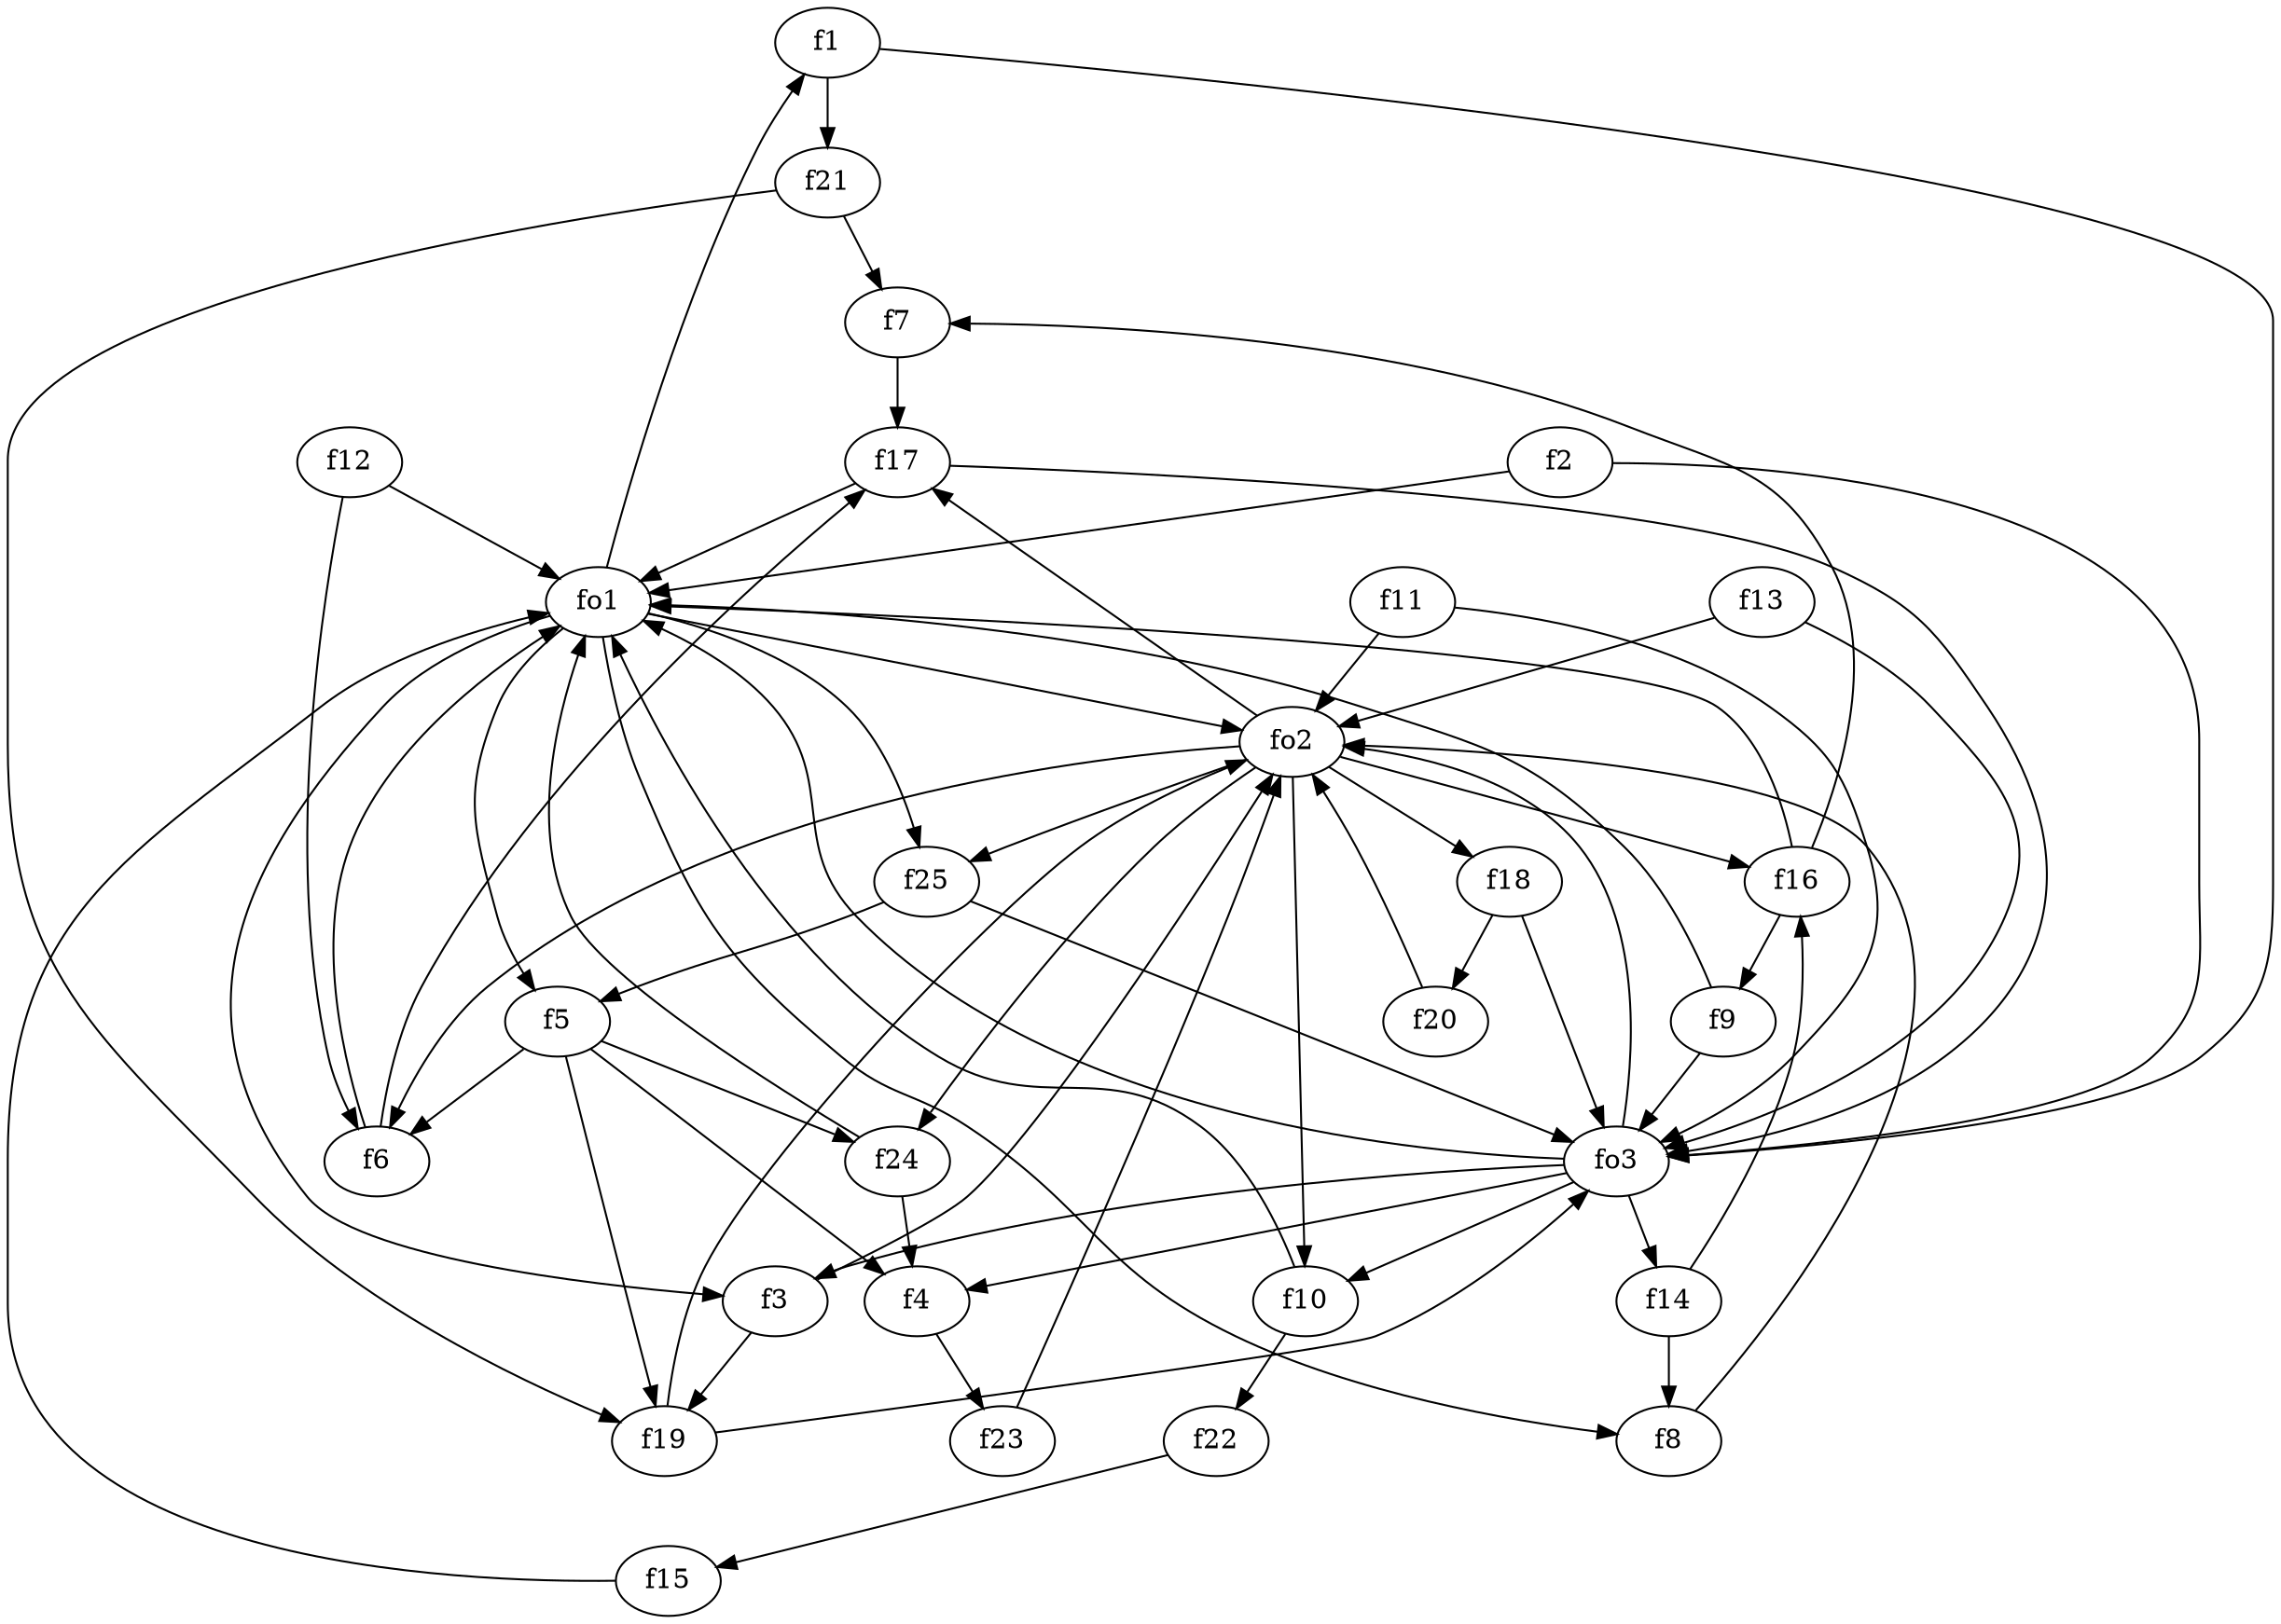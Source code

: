 strict digraph  {
f1;
f2;
f3;
f4;
f5;
f6;
f7;
f8;
f9;
f10;
f11;
f12;
f13;
f14;
f15;
f16;
f17;
f18;
f19;
f20;
f21;
f22;
f23;
f24;
f25;
fo1;
fo2;
fo3;
f1 -> f21  [weight=2];
f1 -> fo3  [weight=2];
f2 -> fo3  [weight=2];
f2 -> fo1  [weight=2];
f3 -> fo2  [weight=2];
f3 -> f19  [weight=2];
f4 -> f23  [weight=2];
f5 -> f6  [weight=2];
f5 -> f19  [weight=2];
f5 -> f4  [weight=2];
f5 -> f24  [weight=2];
f6 -> f17  [weight=2];
f6 -> fo1  [weight=2];
f7 -> f17  [weight=2];
f8 -> fo2  [weight=2];
f9 -> fo1  [weight=2];
f9 -> fo3  [weight=2];
f10 -> f22  [weight=2];
f10 -> fo1  [weight=2];
f11 -> fo2  [weight=2];
f11 -> fo3  [weight=2];
f12 -> f6  [weight=2];
f12 -> fo1  [weight=2];
f13 -> fo3  [weight=2];
f13 -> fo2  [weight=2];
f14 -> f8  [weight=2];
f14 -> f16  [weight=2];
f15 -> fo1  [weight=2];
f16 -> f9  [weight=2];
f16 -> f7  [weight=2];
f16 -> fo1  [weight=2];
f17 -> fo1  [weight=2];
f17 -> fo3  [weight=2];
f18 -> fo3  [weight=2];
f18 -> f20  [weight=2];
f19 -> fo3  [weight=2];
f19 -> fo2  [weight=2];
f20 -> fo2  [weight=2];
f21 -> f19  [weight=2];
f21 -> f7  [weight=2];
f22 -> f15  [weight=2];
f23 -> fo2  [weight=2];
f24 -> f4  [weight=2];
f24 -> fo1  [weight=2];
f25 -> fo3  [weight=2];
f25 -> f5  [weight=2];
fo1 -> f5  [weight=2];
fo1 -> fo2  [weight=2];
fo1 -> f25  [weight=2];
fo1 -> f1  [weight=2];
fo1 -> f3  [weight=2];
fo1 -> f8  [weight=2];
fo2 -> f25  [weight=2];
fo2 -> f17  [weight=2];
fo2 -> f24  [weight=2];
fo2 -> f16  [weight=2];
fo2 -> f10  [weight=2];
fo2 -> f6  [weight=2];
fo2 -> f18  [weight=2];
fo3 -> fo1  [weight=2];
fo3 -> fo2  [weight=2];
fo3 -> f14  [weight=2];
fo3 -> f10  [weight=2];
fo3 -> f3  [weight=2];
fo3 -> f4  [weight=2];
}
